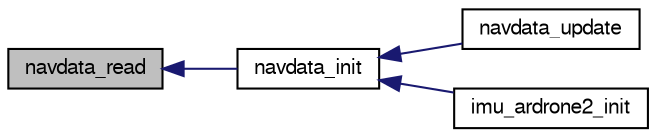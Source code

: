 digraph "navdata_read"
{
  edge [fontname="FreeSans",fontsize="10",labelfontname="FreeSans",labelfontsize="10"];
  node [fontname="FreeSans",fontsize="10",shape=record];
  rankdir="LR";
  Node1 [label="navdata_read",height=0.2,width=0.4,color="black", fillcolor="grey75", style="filled", fontcolor="black"];
  Node1 -> Node2 [dir="back",color="midnightblue",fontsize="10",style="solid",fontname="FreeSans"];
  Node2 [label="navdata_init",height=0.2,width=0.4,color="black", fillcolor="white", style="filled",URL="$navdata_8h.html#a74e54d7069f2ba9c8f52b8be02c16d3f",tooltip="Initialize the navdata board. "];
  Node2 -> Node3 [dir="back",color="midnightblue",fontsize="10",style="solid",fontname="FreeSans"];
  Node3 [label="navdata_update",height=0.2,width=0.4,color="black", fillcolor="white", style="filled",URL="$navdata_8h.html#aded131295af4c39b10199bae2e560438",tooltip="Update the navdata (event loop) "];
  Node2 -> Node4 [dir="back",color="midnightblue",fontsize="10",style="solid",fontname="FreeSans"];
  Node4 [label="imu_ardrone2_init",height=0.2,width=0.4,color="black", fillcolor="white", style="filled",URL="$imu__ardrone2_8h.html#a64ed917b58febc5528b575b56549c9a4"];
}
